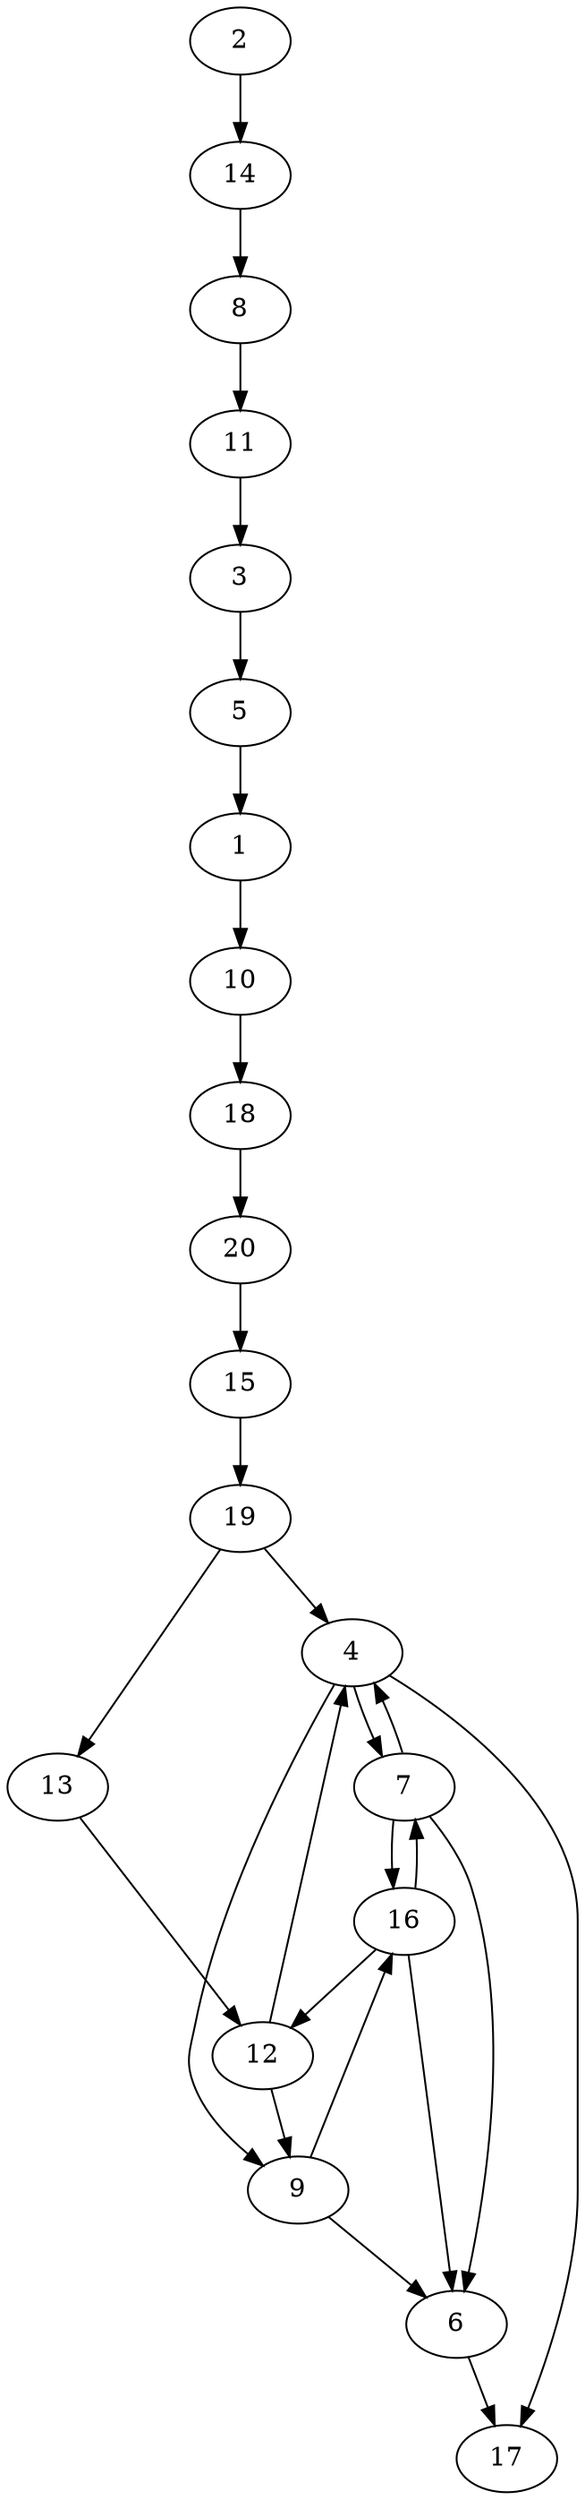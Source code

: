 digraph G {
1 -> 10;
2 -> 14;
3 -> 5;
4 -> 7;
4 -> 9;
4 -> 17;
5 -> 1;
6 -> 17;
7 -> 4;
7 -> 6;
7 -> 16;
8 -> 11;
9 -> 6;
9 -> 16;
10 -> 18;
11 -> 3;
12 -> 4;
12 -> 9;
13 -> 12;
14 -> 8;
15 -> 19;
16 -> 6;
16 -> 7;
16 -> 12;
18 -> 20;
19 -> 4;
19 -> 13;
20 -> 15;
}